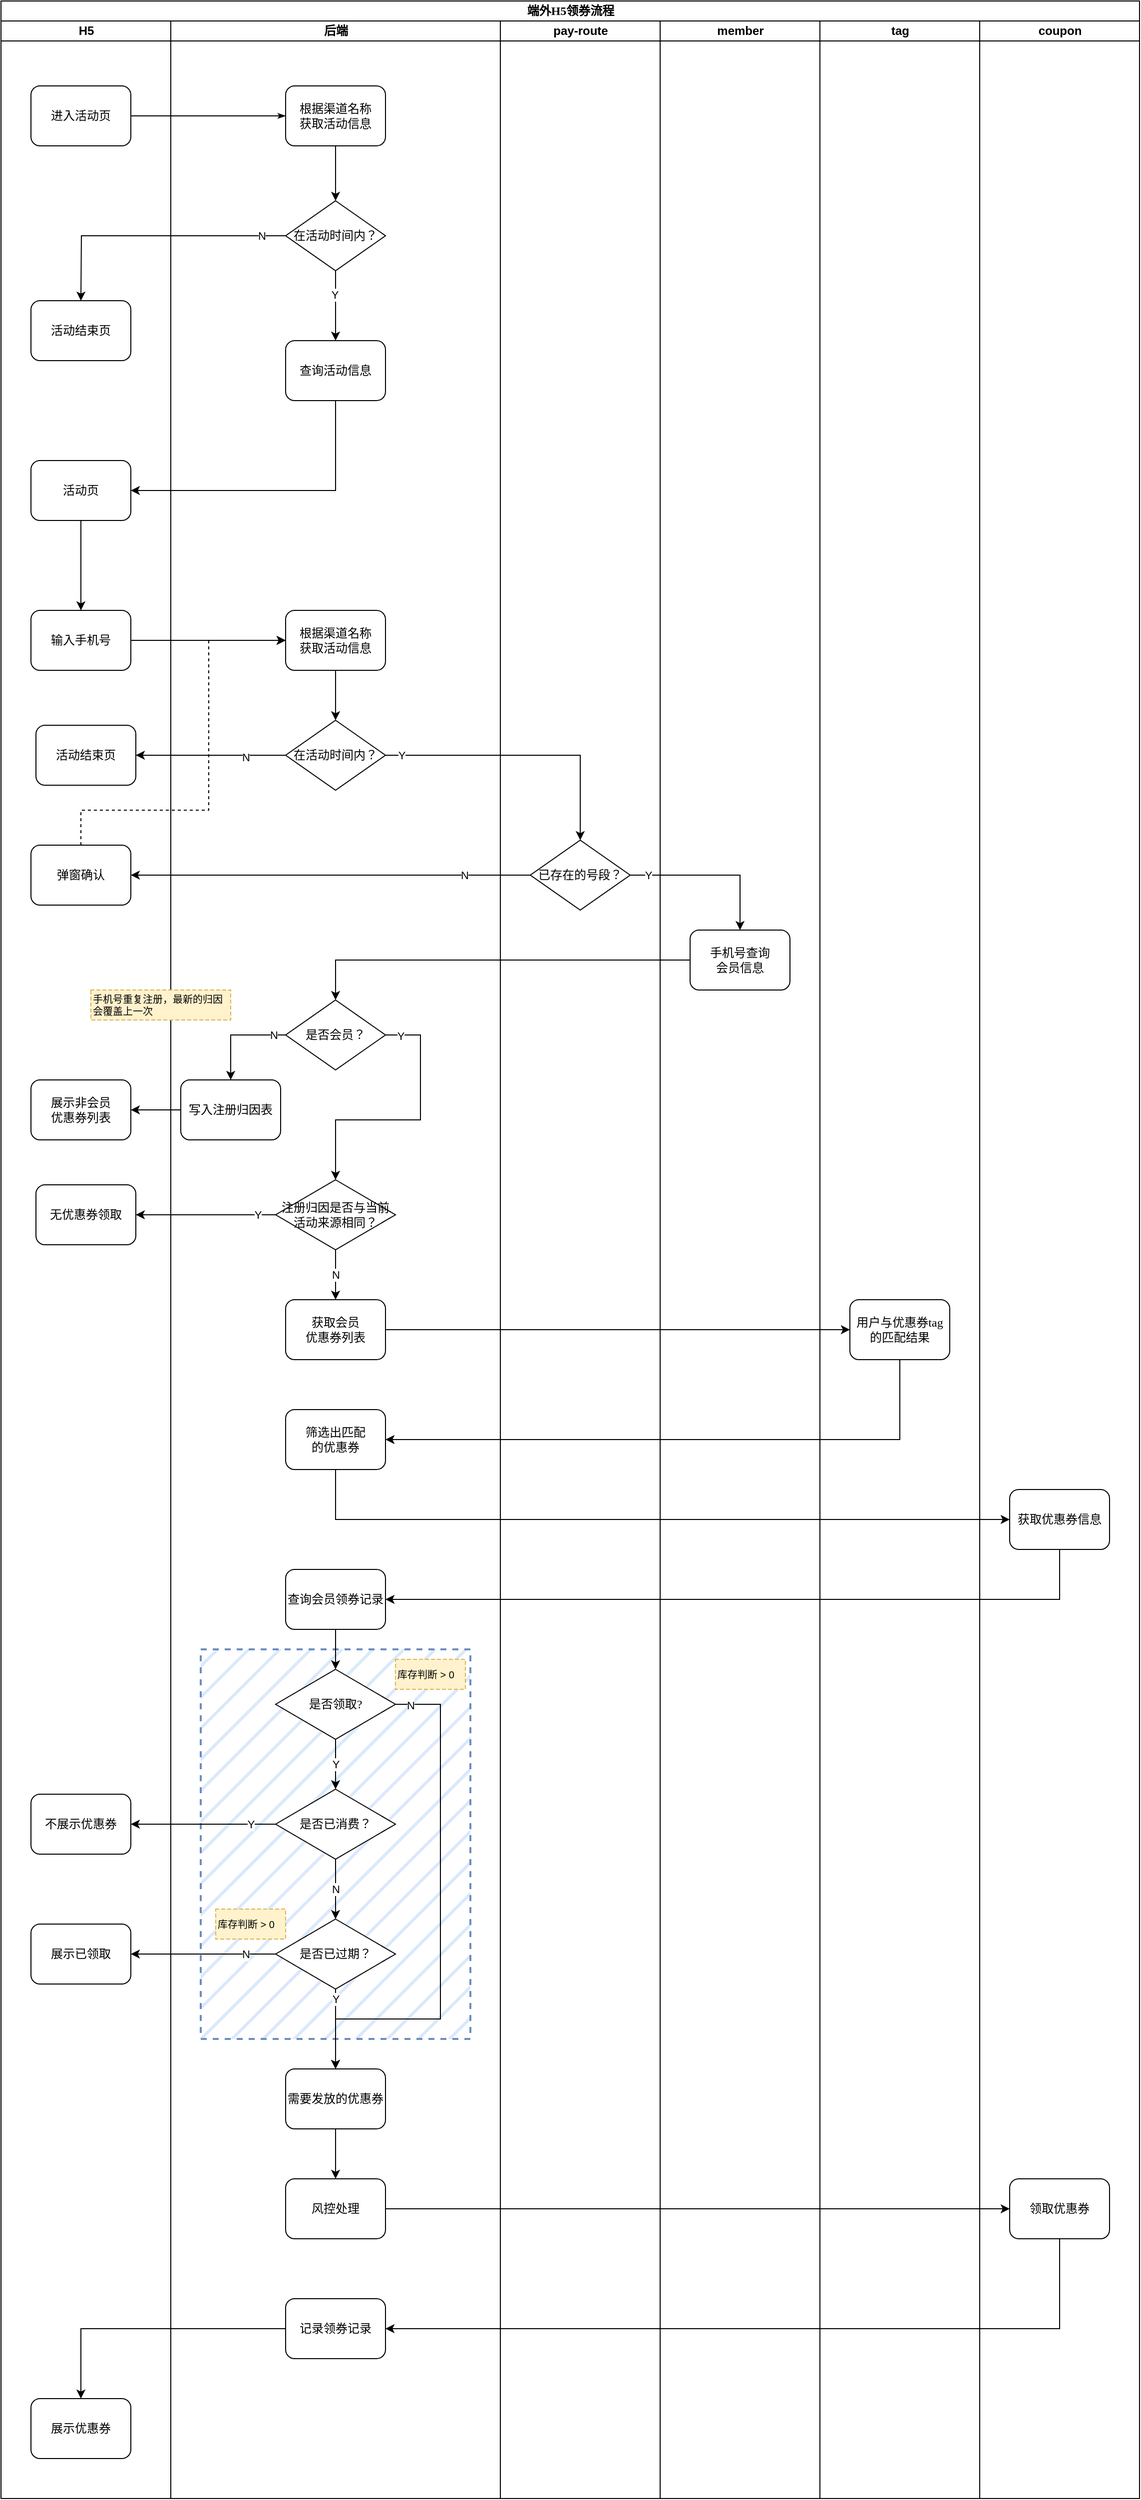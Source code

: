 <mxfile version="21.3.5" type="github">
  <diagram name="Page-1" id="74e2e168-ea6b-b213-b513-2b3c1d86103e">
    <mxGraphModel dx="1434" dy="789" grid="1" gridSize="10" guides="1" tooltips="1" connect="1" arrows="1" fold="1" page="1" pageScale="1" pageWidth="160000" pageHeight="160000" background="none" math="0" shadow="0">
      <root>
        <mxCell id="0" />
        <mxCell id="1" parent="0" />
        <mxCell id="77e6c97f196da883-1" value="端外H5领券流程" style="swimlane;html=1;childLayout=stackLayout;startSize=20;rounded=0;shadow=0;labelBackgroundColor=none;strokeWidth=1;fontFamily=Verdana;fontSize=12;align=center;" parent="1" vertex="1">
          <mxGeometry x="50" y="20" width="1140" height="2500" as="geometry" />
        </mxCell>
        <mxCell id="77e6c97f196da883-2" value="H5" style="swimlane;html=1;startSize=20;" parent="77e6c97f196da883-1" vertex="1">
          <mxGeometry y="20" width="170" height="2480" as="geometry" />
        </mxCell>
        <mxCell id="9SKa9nKK3dsIrpfNm831-12" value="进入活动页" style="rounded=1;whiteSpace=wrap;html=1;shadow=0;labelBackgroundColor=none;strokeWidth=1;fontFamily=Verdana;fontSize=12;align=center;" vertex="1" parent="77e6c97f196da883-2">
          <mxGeometry x="30" y="65" width="100" height="60" as="geometry" />
        </mxCell>
        <mxCell id="9SKa9nKK3dsIrpfNm831-13" value="活动结束页" style="rounded=1;whiteSpace=wrap;html=1;shadow=0;labelBackgroundColor=none;strokeWidth=1;fontFamily=Verdana;fontSize=12;align=center;" vertex="1" parent="77e6c97f196da883-2">
          <mxGeometry x="30" y="280" width="100" height="60" as="geometry" />
        </mxCell>
        <mxCell id="9SKa9nKK3dsIrpfNm831-17" value="输入手机号" style="rounded=1;whiteSpace=wrap;html=1;shadow=0;labelBackgroundColor=none;strokeWidth=1;fontFamily=Verdana;fontSize=12;align=center;" vertex="1" parent="77e6c97f196da883-2">
          <mxGeometry x="30" y="590" width="100" height="60" as="geometry" />
        </mxCell>
        <mxCell id="9SKa9nKK3dsIrpfNm831-30" value="弹窗确认" style="rounded=1;whiteSpace=wrap;html=1;shadow=0;labelBackgroundColor=none;strokeWidth=1;fontFamily=Verdana;fontSize=12;align=center;" vertex="1" parent="77e6c97f196da883-2">
          <mxGeometry x="30" y="825" width="100" height="60" as="geometry" />
        </mxCell>
        <mxCell id="9SKa9nKK3dsIrpfNm831-52" value="展示非会员&lt;br&gt;优惠券列表" style="rounded=1;whiteSpace=wrap;html=1;shadow=0;labelBackgroundColor=none;strokeWidth=1;fontFamily=Verdana;fontSize=12;align=center;" vertex="1" parent="77e6c97f196da883-2">
          <mxGeometry x="30" y="1060" width="100" height="60" as="geometry" />
        </mxCell>
        <mxCell id="9SKa9nKK3dsIrpfNm831-63" value="无优惠券领取" style="rounded=1;whiteSpace=wrap;html=1;shadow=0;labelBackgroundColor=none;strokeWidth=1;fontFamily=Verdana;fontSize=12;align=center;" vertex="1" parent="77e6c97f196da883-2">
          <mxGeometry x="35" y="1165" width="100" height="60" as="geometry" />
        </mxCell>
        <mxCell id="9SKa9nKK3dsIrpfNm831-161" value="不展示优惠券" style="rounded=1;whiteSpace=wrap;html=1;shadow=0;labelBackgroundColor=none;strokeWidth=1;fontFamily=Verdana;fontSize=12;align=center;" vertex="1" parent="77e6c97f196da883-2">
          <mxGeometry x="30" y="1775" width="100" height="60" as="geometry" />
        </mxCell>
        <mxCell id="9SKa9nKK3dsIrpfNm831-165" value="活动结束页" style="rounded=1;whiteSpace=wrap;html=1;shadow=0;labelBackgroundColor=none;strokeWidth=1;fontFamily=Verdana;fontSize=12;align=center;" vertex="1" parent="77e6c97f196da883-2">
          <mxGeometry x="35" y="705" width="100" height="60" as="geometry" />
        </mxCell>
        <mxCell id="9SKa9nKK3dsIrpfNm831-187" value="展示优惠券" style="rounded=1;whiteSpace=wrap;html=1;shadow=0;labelBackgroundColor=none;strokeWidth=1;fontFamily=Verdana;fontSize=12;align=center;" vertex="1" parent="77e6c97f196da883-2">
          <mxGeometry x="30" y="2380" width="100" height="60" as="geometry" />
        </mxCell>
        <mxCell id="9SKa9nKK3dsIrpfNm831-14" value="活动页" style="rounded=1;whiteSpace=wrap;html=1;shadow=0;labelBackgroundColor=none;strokeWidth=1;fontFamily=Verdana;fontSize=12;align=center;" vertex="1" parent="77e6c97f196da883-2">
          <mxGeometry x="30" y="440" width="100" height="60" as="geometry" />
        </mxCell>
        <mxCell id="9SKa9nKK3dsIrpfNm831-29" value="" style="edgeStyle=orthogonalEdgeStyle;rounded=0;orthogonalLoop=1;jettySize=auto;html=1;" edge="1" parent="77e6c97f196da883-2" source="9SKa9nKK3dsIrpfNm831-14" target="9SKa9nKK3dsIrpfNm831-17">
          <mxGeometry relative="1" as="geometry" />
        </mxCell>
        <mxCell id="9SKa9nKK3dsIrpfNm831-195" value="展示已领取" style="rounded=1;whiteSpace=wrap;html=1;shadow=0;labelBackgroundColor=none;strokeWidth=1;fontFamily=Verdana;fontSize=12;align=center;" vertex="1" parent="77e6c97f196da883-2">
          <mxGeometry x="30" y="1905" width="100" height="60" as="geometry" />
        </mxCell>
        <mxCell id="77e6c97f196da883-26" style="edgeStyle=orthogonalEdgeStyle;rounded=1;html=1;labelBackgroundColor=none;startArrow=none;startFill=0;startSize=5;endArrow=classicThin;endFill=1;endSize=5;jettySize=auto;orthogonalLoop=1;strokeWidth=1;fontFamily=Verdana;fontSize=8;exitX=1;exitY=0.5;exitDx=0;exitDy=0;" parent="77e6c97f196da883-1" source="9SKa9nKK3dsIrpfNm831-12" target="77e6c97f196da883-11" edge="1">
          <mxGeometry relative="1" as="geometry">
            <mxPoint x="120" y="115" as="sourcePoint" />
          </mxGeometry>
        </mxCell>
        <mxCell id="77e6c97f196da883-3" value="后端" style="swimlane;html=1;startSize=20;" parent="77e6c97f196da883-1" vertex="1">
          <mxGeometry x="170" y="20" width="330" height="2480" as="geometry" />
        </mxCell>
        <mxCell id="9SKa9nKK3dsIrpfNm831-163" value="" style="rounded=0;whiteSpace=wrap;html=1;dashed=1;fillStyle=hatch;arcSize=100;fillColor=#dae8fc;strokeColor=#6c8ebf;strokeWidth=2;" vertex="1" parent="77e6c97f196da883-3">
          <mxGeometry x="30" y="1630" width="270" height="390" as="geometry" />
        </mxCell>
        <mxCell id="9SKa9nKK3dsIrpfNm831-3" value="" style="edgeStyle=orthogonalEdgeStyle;rounded=0;orthogonalLoop=1;jettySize=auto;html=1;" edge="1" parent="77e6c97f196da883-3" source="77e6c97f196da883-11" target="9SKa9nKK3dsIrpfNm831-2">
          <mxGeometry relative="1" as="geometry" />
        </mxCell>
        <mxCell id="77e6c97f196da883-11" value="根据渠道名称&lt;br&gt;获取活动信息" style="rounded=1;whiteSpace=wrap;html=1;shadow=0;labelBackgroundColor=none;strokeWidth=1;fontFamily=Verdana;fontSize=12;align=center;" parent="77e6c97f196da883-3" vertex="1">
          <mxGeometry x="115" y="65" width="100" height="60" as="geometry" />
        </mxCell>
        <mxCell id="9SKa9nKK3dsIrpfNm831-2" value="在活动时间内？" style="rhombus;whiteSpace=wrap;html=1;rounded=0;shadow=0;labelBackgroundColor=none;strokeWidth=1;fontFamily=Verdana;fontSize=12;align=center;" vertex="1" parent="77e6c97f196da883-3">
          <mxGeometry x="115" y="180" width="100" height="70" as="geometry" />
        </mxCell>
        <mxCell id="9SKa9nKK3dsIrpfNm831-26" value="" style="edgeStyle=orthogonalEdgeStyle;rounded=0;orthogonalLoop=1;jettySize=auto;html=1;" edge="1" parent="77e6c97f196da883-3" source="9SKa9nKK3dsIrpfNm831-18" target="9SKa9nKK3dsIrpfNm831-19">
          <mxGeometry relative="1" as="geometry" />
        </mxCell>
        <mxCell id="9SKa9nKK3dsIrpfNm831-18" value="根据渠道名称&lt;br&gt;获取活动信息" style="rounded=1;whiteSpace=wrap;html=1;shadow=0;labelBackgroundColor=none;strokeWidth=1;fontFamily=Verdana;fontSize=12;align=center;" vertex="1" parent="77e6c97f196da883-3">
          <mxGeometry x="115" y="590" width="100" height="60" as="geometry" />
        </mxCell>
        <mxCell id="9SKa9nKK3dsIrpfNm831-19" value="在活动时间内？" style="rhombus;whiteSpace=wrap;html=1;rounded=0;shadow=0;labelBackgroundColor=none;strokeWidth=1;fontFamily=Verdana;fontSize=12;align=center;" vertex="1" parent="77e6c97f196da883-3">
          <mxGeometry x="115" y="700" width="100" height="70" as="geometry" />
        </mxCell>
        <mxCell id="9SKa9nKK3dsIrpfNm831-8" value="查询活动信息" style="rounded=1;whiteSpace=wrap;html=1;shadow=0;labelBackgroundColor=none;strokeWidth=1;fontFamily=Verdana;fontSize=12;align=center;" vertex="1" parent="77e6c97f196da883-3">
          <mxGeometry x="115" y="320" width="100" height="60" as="geometry" />
        </mxCell>
        <mxCell id="9SKa9nKK3dsIrpfNm831-16" style="edgeStyle=orthogonalEdgeStyle;rounded=0;orthogonalLoop=1;jettySize=auto;html=1;" edge="1" parent="77e6c97f196da883-3" source="9SKa9nKK3dsIrpfNm831-2" target="9SKa9nKK3dsIrpfNm831-8">
          <mxGeometry relative="1" as="geometry" />
        </mxCell>
        <mxCell id="9SKa9nKK3dsIrpfNm831-169" value="Y" style="edgeLabel;html=1;align=center;verticalAlign=middle;resizable=0;points=[];" vertex="1" connectable="0" parent="9SKa9nKK3dsIrpfNm831-16">
          <mxGeometry x="-0.314" y="-1" relative="1" as="geometry">
            <mxPoint as="offset" />
          </mxGeometry>
        </mxCell>
        <mxCell id="9SKa9nKK3dsIrpfNm831-51" style="edgeStyle=orthogonalEdgeStyle;rounded=0;orthogonalLoop=1;jettySize=auto;html=1;exitX=0;exitY=0.5;exitDx=0;exitDy=0;" edge="1" parent="77e6c97f196da883-3" source="9SKa9nKK3dsIrpfNm831-48" target="9SKa9nKK3dsIrpfNm831-50">
          <mxGeometry relative="1" as="geometry" />
        </mxCell>
        <mxCell id="9SKa9nKK3dsIrpfNm831-54" value="N" style="edgeLabel;html=1;align=center;verticalAlign=middle;resizable=0;points=[];" vertex="1" connectable="0" parent="9SKa9nKK3dsIrpfNm831-51">
          <mxGeometry x="-0.751" relative="1" as="geometry">
            <mxPoint as="offset" />
          </mxGeometry>
        </mxCell>
        <mxCell id="9SKa9nKK3dsIrpfNm831-61" style="edgeStyle=orthogonalEdgeStyle;rounded=0;orthogonalLoop=1;jettySize=auto;html=1;exitX=1;exitY=0.5;exitDx=0;exitDy=0;" edge="1" parent="77e6c97f196da883-3" source="9SKa9nKK3dsIrpfNm831-48" target="9SKa9nKK3dsIrpfNm831-60">
          <mxGeometry relative="1" as="geometry">
            <Array as="points">
              <mxPoint x="250" y="1015" />
              <mxPoint x="250" y="1100" />
              <mxPoint x="165" y="1100" />
            </Array>
          </mxGeometry>
        </mxCell>
        <mxCell id="9SKa9nKK3dsIrpfNm831-72" value="Y" style="edgeLabel;html=1;align=center;verticalAlign=middle;resizable=0;points=[];" vertex="1" connectable="0" parent="9SKa9nKK3dsIrpfNm831-61">
          <mxGeometry x="-0.89" y="-1" relative="1" as="geometry">
            <mxPoint as="offset" />
          </mxGeometry>
        </mxCell>
        <mxCell id="9SKa9nKK3dsIrpfNm831-48" value="是否会员？" style="rhombus;whiteSpace=wrap;html=1;rounded=0;shadow=0;labelBackgroundColor=none;strokeWidth=1;fontFamily=Verdana;fontSize=12;align=center;" vertex="1" parent="77e6c97f196da883-3">
          <mxGeometry x="115" y="980" width="100" height="70" as="geometry" />
        </mxCell>
        <mxCell id="9SKa9nKK3dsIrpfNm831-50" value="写入注册归因表" style="rounded=1;whiteSpace=wrap;html=1;shadow=0;labelBackgroundColor=none;strokeWidth=1;fontFamily=Verdana;fontSize=12;align=center;" vertex="1" parent="77e6c97f196da883-3">
          <mxGeometry x="10" y="1060" width="100" height="60" as="geometry" />
        </mxCell>
        <mxCell id="9SKa9nKK3dsIrpfNm831-58" value="手机号重复注册，最新的归因&lt;br style=&quot;font-size: 10px;&quot;&gt;会覆盖上一次" style="shape=partialRectangle;html=1;top=1;align=left;dashed=1;fontSize=10;fillColor=#fff2cc;strokeColor=#d6b656;" vertex="1" parent="77e6c97f196da883-3">
          <mxGeometry x="-80" y="970" width="140" height="30" as="geometry" />
        </mxCell>
        <mxCell id="9SKa9nKK3dsIrpfNm831-67" value="N" style="edgeStyle=orthogonalEdgeStyle;rounded=0;orthogonalLoop=1;jettySize=auto;html=1;" edge="1" parent="77e6c97f196da883-3" source="9SKa9nKK3dsIrpfNm831-60" target="9SKa9nKK3dsIrpfNm831-66">
          <mxGeometry relative="1" as="geometry" />
        </mxCell>
        <mxCell id="9SKa9nKK3dsIrpfNm831-60" value="注册归因是否与当前活动来源相同？" style="rhombus;whiteSpace=wrap;html=1;rounded=0;shadow=0;labelBackgroundColor=none;strokeWidth=1;fontFamily=Verdana;fontSize=12;align=center;" vertex="1" parent="77e6c97f196da883-3">
          <mxGeometry x="105" y="1160" width="120" height="70" as="geometry" />
        </mxCell>
        <mxCell id="9SKa9nKK3dsIrpfNm831-66" value="获取会员&lt;br&gt;优惠券列表" style="rounded=1;whiteSpace=wrap;html=1;shadow=0;labelBackgroundColor=none;strokeWidth=1;fontFamily=Verdana;fontSize=12;align=center;" vertex="1" parent="77e6c97f196da883-3">
          <mxGeometry x="115" y="1280" width="100" height="60" as="geometry" />
        </mxCell>
        <mxCell id="9SKa9nKK3dsIrpfNm831-71" value="筛选出匹配&lt;br&gt;的优惠券" style="rounded=1;whiteSpace=wrap;html=1;shadow=0;labelBackgroundColor=none;strokeWidth=1;fontFamily=Verdana;fontSize=12;align=center;" vertex="1" parent="77e6c97f196da883-3">
          <mxGeometry x="115" y="1390" width="100" height="60" as="geometry" />
        </mxCell>
        <mxCell id="9SKa9nKK3dsIrpfNm831-134" value="查询会员领券记录" style="rounded=1;whiteSpace=wrap;html=1;shadow=0;labelBackgroundColor=none;strokeWidth=1;fontFamily=Verdana;fontSize=12;align=center;" vertex="1" parent="77e6c97f196da883-3">
          <mxGeometry x="115" y="1550" width="100" height="60" as="geometry" />
        </mxCell>
        <mxCell id="9SKa9nKK3dsIrpfNm831-140" value="" style="edgeStyle=orthogonalEdgeStyle;rounded=0;orthogonalLoop=1;jettySize=auto;html=1;" edge="1" parent="77e6c97f196da883-3" source="9SKa9nKK3dsIrpfNm831-134" target="9SKa9nKK3dsIrpfNm831-138">
          <mxGeometry relative="1" as="geometry">
            <mxPoint x="165" y="1740" as="sourcePoint" />
          </mxGeometry>
        </mxCell>
        <mxCell id="9SKa9nKK3dsIrpfNm831-147" value="Y" style="edgeStyle=orthogonalEdgeStyle;rounded=0;orthogonalLoop=1;jettySize=auto;html=1;" edge="1" parent="77e6c97f196da883-3" source="9SKa9nKK3dsIrpfNm831-138" target="9SKa9nKK3dsIrpfNm831-146">
          <mxGeometry relative="1" as="geometry" />
        </mxCell>
        <mxCell id="9SKa9nKK3dsIrpfNm831-138" value="是否领取?" style="rhombus;whiteSpace=wrap;html=1;rounded=0;shadow=0;labelBackgroundColor=none;strokeWidth=1;fontFamily=Verdana;fontSize=12;align=center;" vertex="1" parent="77e6c97f196da883-3">
          <mxGeometry x="105" y="1650" width="120" height="70" as="geometry" />
        </mxCell>
        <mxCell id="9SKa9nKK3dsIrpfNm831-153" value="N" style="edgeStyle=orthogonalEdgeStyle;rounded=0;orthogonalLoop=1;jettySize=auto;html=1;" edge="1" parent="77e6c97f196da883-3" source="9SKa9nKK3dsIrpfNm831-146" target="9SKa9nKK3dsIrpfNm831-152">
          <mxGeometry relative="1" as="geometry" />
        </mxCell>
        <mxCell id="9SKa9nKK3dsIrpfNm831-146" value="是否已消费？" style="rhombus;whiteSpace=wrap;html=1;rounded=0;shadow=0;labelBackgroundColor=none;strokeWidth=1;fontFamily=Verdana;fontSize=12;align=center;" vertex="1" parent="77e6c97f196da883-3">
          <mxGeometry x="105" y="1770" width="120" height="70" as="geometry" />
        </mxCell>
        <mxCell id="9SKa9nKK3dsIrpfNm831-152" value="是否已过期？" style="rhombus;whiteSpace=wrap;html=1;rounded=0;shadow=0;labelBackgroundColor=none;strokeWidth=1;fontFamily=Verdana;fontSize=12;align=center;" vertex="1" parent="77e6c97f196da883-3">
          <mxGeometry x="105" y="1900" width="120" height="70" as="geometry" />
        </mxCell>
        <mxCell id="9SKa9nKK3dsIrpfNm831-182" value="" style="edgeStyle=orthogonalEdgeStyle;rounded=0;orthogonalLoop=1;jettySize=auto;html=1;" edge="1" parent="77e6c97f196da883-3" source="9SKa9nKK3dsIrpfNm831-148" target="9SKa9nKK3dsIrpfNm831-181">
          <mxGeometry relative="1" as="geometry" />
        </mxCell>
        <mxCell id="9SKa9nKK3dsIrpfNm831-148" value="需要发放的优惠券" style="rounded=1;whiteSpace=wrap;html=1;shadow=0;labelBackgroundColor=none;strokeWidth=1;fontFamily=Verdana;fontSize=12;align=center;" vertex="1" parent="77e6c97f196da883-3">
          <mxGeometry x="115" y="2050" width="100" height="60" as="geometry" />
        </mxCell>
        <mxCell id="9SKa9nKK3dsIrpfNm831-142" style="edgeStyle=orthogonalEdgeStyle;rounded=0;orthogonalLoop=1;jettySize=auto;html=1;entryX=0.5;entryY=0;entryDx=0;entryDy=0;" edge="1" parent="77e6c97f196da883-3" source="9SKa9nKK3dsIrpfNm831-138" target="9SKa9nKK3dsIrpfNm831-148">
          <mxGeometry relative="1" as="geometry">
            <mxPoint x="165" y="2200" as="targetPoint" />
            <Array as="points">
              <mxPoint x="270" y="1685" />
              <mxPoint x="270" y="2000" />
              <mxPoint x="165" y="2000" />
            </Array>
          </mxGeometry>
        </mxCell>
        <mxCell id="9SKa9nKK3dsIrpfNm831-145" value="N" style="edgeLabel;html=1;align=center;verticalAlign=middle;resizable=0;points=[];" vertex="1" connectable="0" parent="9SKa9nKK3dsIrpfNm831-142">
          <mxGeometry x="-0.614" y="3" relative="1" as="geometry">
            <mxPoint x="-33" y="-54" as="offset" />
          </mxGeometry>
        </mxCell>
        <mxCell id="9SKa9nKK3dsIrpfNm831-178" style="edgeStyle=orthogonalEdgeStyle;rounded=0;orthogonalLoop=1;jettySize=auto;html=1;" edge="1" parent="77e6c97f196da883-3" source="9SKa9nKK3dsIrpfNm831-152" target="9SKa9nKK3dsIrpfNm831-148">
          <mxGeometry relative="1" as="geometry" />
        </mxCell>
        <mxCell id="9SKa9nKK3dsIrpfNm831-179" value="Y" style="edgeLabel;html=1;align=center;verticalAlign=middle;resizable=0;points=[];" vertex="1" connectable="0" parent="9SKa9nKK3dsIrpfNm831-178">
          <mxGeometry x="-0.773" y="2" relative="1" as="geometry">
            <mxPoint x="-2" y="1" as="offset" />
          </mxGeometry>
        </mxCell>
        <mxCell id="9SKa9nKK3dsIrpfNm831-181" value="风控处理" style="rounded=1;whiteSpace=wrap;html=1;shadow=0;labelBackgroundColor=none;strokeWidth=1;fontFamily=Verdana;fontSize=12;align=center;" vertex="1" parent="77e6c97f196da883-3">
          <mxGeometry x="115" y="2160" width="100" height="60" as="geometry" />
        </mxCell>
        <mxCell id="9SKa9nKK3dsIrpfNm831-185" value="记录领券记录" style="rounded=1;whiteSpace=wrap;html=1;shadow=0;labelBackgroundColor=none;strokeWidth=1;fontFamily=Verdana;fontSize=12;align=center;" vertex="1" parent="77e6c97f196da883-3">
          <mxGeometry x="115" y="2280" width="100" height="60" as="geometry" />
        </mxCell>
        <mxCell id="9SKa9nKK3dsIrpfNm831-144" value="库存判断 &amp;gt; 0" style="shape=partialRectangle;html=1;top=1;align=left;dashed=1;fontSize=10;fillColor=#fff2cc;strokeColor=#d6b656;" vertex="1" parent="77e6c97f196da883-3">
          <mxGeometry x="225" y="1640" width="70" height="30" as="geometry" />
        </mxCell>
        <mxCell id="9SKa9nKK3dsIrpfNm831-159" value="库存判断 &amp;gt; 0" style="shape=partialRectangle;html=1;top=1;align=left;dashed=1;fontSize=10;fillColor=#fff2cc;strokeColor=#d6b656;" vertex="1" parent="77e6c97f196da883-3">
          <mxGeometry x="45" y="1890" width="70" height="30" as="geometry" />
        </mxCell>
        <mxCell id="77e6c97f196da883-4" value="pay-route" style="swimlane;html=1;startSize=20;" parent="77e6c97f196da883-1" vertex="1">
          <mxGeometry x="500" y="20" width="160" height="2480" as="geometry" />
        </mxCell>
        <mxCell id="9SKa9nKK3dsIrpfNm831-24" value="已存在的号段？" style="rhombus;whiteSpace=wrap;html=1;rounded=0;shadow=0;labelBackgroundColor=none;strokeWidth=1;fontFamily=Verdana;fontSize=12;align=center;" vertex="1" parent="77e6c97f196da883-4">
          <mxGeometry x="30" y="820" width="100" height="70" as="geometry" />
        </mxCell>
        <mxCell id="77e6c97f196da883-5" value="member" style="swimlane;html=1;startSize=20;" parent="77e6c97f196da883-1" vertex="1">
          <mxGeometry x="660" y="20" width="160" height="2480" as="geometry" />
        </mxCell>
        <mxCell id="9SKa9nKK3dsIrpfNm831-46" value="手机号查询&lt;br&gt;会员信息" style="rounded=1;whiteSpace=wrap;html=1;shadow=0;labelBackgroundColor=none;strokeWidth=1;fontFamily=Verdana;fontSize=12;align=center;" vertex="1" parent="77e6c97f196da883-5">
          <mxGeometry x="30" y="910" width="100" height="60" as="geometry" />
        </mxCell>
        <mxCell id="9SKa9nKK3dsIrpfNm831-5" style="edgeStyle=orthogonalEdgeStyle;rounded=0;orthogonalLoop=1;jettySize=auto;html=1;" edge="1" parent="77e6c97f196da883-1" source="9SKa9nKK3dsIrpfNm831-2">
          <mxGeometry relative="1" as="geometry">
            <mxPoint x="80" y="300" as="targetPoint" />
          </mxGeometry>
        </mxCell>
        <mxCell id="9SKa9nKK3dsIrpfNm831-9" value="N" style="edgeLabel;html=1;align=center;verticalAlign=middle;resizable=0;points=[];" vertex="1" connectable="0" parent="9SKa9nKK3dsIrpfNm831-5">
          <mxGeometry x="-0.877" y="-1" relative="1" as="geometry">
            <mxPoint x="-8" y="1" as="offset" />
          </mxGeometry>
        </mxCell>
        <mxCell id="9SKa9nKK3dsIrpfNm831-25" value="" style="edgeStyle=orthogonalEdgeStyle;rounded=0;orthogonalLoop=1;jettySize=auto;html=1;" edge="1" parent="77e6c97f196da883-1" source="9SKa9nKK3dsIrpfNm831-17" target="9SKa9nKK3dsIrpfNm831-18">
          <mxGeometry relative="1" as="geometry" />
        </mxCell>
        <mxCell id="9SKa9nKK3dsIrpfNm831-31" style="edgeStyle=orthogonalEdgeStyle;rounded=0;orthogonalLoop=1;jettySize=auto;html=1;entryX=1;entryY=0.5;entryDx=0;entryDy=0;" edge="1" parent="77e6c97f196da883-1" source="9SKa9nKK3dsIrpfNm831-24" target="9SKa9nKK3dsIrpfNm831-30">
          <mxGeometry relative="1" as="geometry" />
        </mxCell>
        <mxCell id="9SKa9nKK3dsIrpfNm831-32" value="N" style="edgeLabel;html=1;align=center;verticalAlign=middle;resizable=0;points=[];" vertex="1" connectable="0" parent="9SKa9nKK3dsIrpfNm831-31">
          <mxGeometry x="-0.482" y="3" relative="1" as="geometry">
            <mxPoint x="37" y="-3" as="offset" />
          </mxGeometry>
        </mxCell>
        <mxCell id="9SKa9nKK3dsIrpfNm831-47" style="edgeStyle=orthogonalEdgeStyle;rounded=0;orthogonalLoop=1;jettySize=auto;html=1;" edge="1" parent="77e6c97f196da883-1" source="9SKa9nKK3dsIrpfNm831-24" target="9SKa9nKK3dsIrpfNm831-46">
          <mxGeometry relative="1" as="geometry" />
        </mxCell>
        <mxCell id="9SKa9nKK3dsIrpfNm831-170" value="Y" style="edgeLabel;html=1;align=center;verticalAlign=middle;resizable=0;points=[];" vertex="1" connectable="0" parent="9SKa9nKK3dsIrpfNm831-47">
          <mxGeometry x="-0.784" relative="1" as="geometry">
            <mxPoint as="offset" />
          </mxGeometry>
        </mxCell>
        <mxCell id="9SKa9nKK3dsIrpfNm831-49" style="edgeStyle=orthogonalEdgeStyle;rounded=0;orthogonalLoop=1;jettySize=auto;html=1;entryX=0.5;entryY=0;entryDx=0;entryDy=0;" edge="1" parent="77e6c97f196da883-1" source="9SKa9nKK3dsIrpfNm831-46" target="9SKa9nKK3dsIrpfNm831-48">
          <mxGeometry relative="1" as="geometry" />
        </mxCell>
        <mxCell id="77e6c97f196da883-7" value="tag" style="swimlane;html=1;startSize=20;" parent="77e6c97f196da883-1" vertex="1">
          <mxGeometry x="820" y="20" width="160" height="2480" as="geometry" />
        </mxCell>
        <mxCell id="9SKa9nKK3dsIrpfNm831-70" value="用户与优惠券tag的匹配结果" style="rounded=1;whiteSpace=wrap;html=1;shadow=0;labelBackgroundColor=none;strokeWidth=1;fontFamily=Verdana;fontSize=12;align=center;" vertex="1" parent="77e6c97f196da883-7">
          <mxGeometry x="30" y="1280" width="100" height="60" as="geometry" />
        </mxCell>
        <mxCell id="9SKa9nKK3dsIrpfNm831-53" value="" style="edgeStyle=orthogonalEdgeStyle;rounded=0;orthogonalLoop=1;jettySize=auto;html=1;" edge="1" parent="77e6c97f196da883-1" source="9SKa9nKK3dsIrpfNm831-50" target="9SKa9nKK3dsIrpfNm831-52">
          <mxGeometry relative="1" as="geometry" />
        </mxCell>
        <mxCell id="9SKa9nKK3dsIrpfNm831-64" style="edgeStyle=orthogonalEdgeStyle;rounded=0;orthogonalLoop=1;jettySize=auto;html=1;entryX=1;entryY=0.5;entryDx=0;entryDy=0;" edge="1" parent="77e6c97f196da883-1" source="9SKa9nKK3dsIrpfNm831-60" target="9SKa9nKK3dsIrpfNm831-63">
          <mxGeometry relative="1" as="geometry" />
        </mxCell>
        <mxCell id="9SKa9nKK3dsIrpfNm831-65" value="Y" style="edgeLabel;html=1;align=center;verticalAlign=middle;resizable=0;points=[];" vertex="1" connectable="0" parent="9SKa9nKK3dsIrpfNm831-64">
          <mxGeometry x="-0.746" relative="1" as="geometry">
            <mxPoint as="offset" />
          </mxGeometry>
        </mxCell>
        <mxCell id="9SKa9nKK3dsIrpfNm831-69" value="" style="edgeStyle=orthogonalEdgeStyle;rounded=0;orthogonalLoop=1;jettySize=auto;html=1;" edge="1" parent="77e6c97f196da883-1" source="9SKa9nKK3dsIrpfNm831-66" target="9SKa9nKK3dsIrpfNm831-70">
          <mxGeometry relative="1" as="geometry">
            <mxPoint x="470" y="1580" as="targetPoint" />
          </mxGeometry>
        </mxCell>
        <mxCell id="9SKa9nKK3dsIrpfNm831-73" style="edgeStyle=orthogonalEdgeStyle;rounded=0;orthogonalLoop=1;jettySize=auto;html=1;entryX=1;entryY=0.5;entryDx=0;entryDy=0;" edge="1" parent="77e6c97f196da883-1" source="9SKa9nKK3dsIrpfNm831-70" target="9SKa9nKK3dsIrpfNm831-71">
          <mxGeometry relative="1" as="geometry">
            <Array as="points">
              <mxPoint x="900" y="1440" />
            </Array>
          </mxGeometry>
        </mxCell>
        <mxCell id="9SKa9nKK3dsIrpfNm831-74" value="coupon" style="swimlane;html=1;startSize=20;" vertex="1" parent="77e6c97f196da883-1">
          <mxGeometry x="980" y="20" width="160" height="2480" as="geometry" />
        </mxCell>
        <mxCell id="9SKa9nKK3dsIrpfNm831-75" value="获取优惠券信息" style="rounded=1;whiteSpace=wrap;html=1;shadow=0;labelBackgroundColor=none;strokeWidth=1;fontFamily=Verdana;fontSize=12;align=center;" vertex="1" parent="9SKa9nKK3dsIrpfNm831-74">
          <mxGeometry x="30" y="1470" width="100" height="60" as="geometry" />
        </mxCell>
        <mxCell id="9SKa9nKK3dsIrpfNm831-183" value="领取优惠券" style="rounded=1;whiteSpace=wrap;html=1;shadow=0;labelBackgroundColor=none;strokeWidth=1;fontFamily=Verdana;fontSize=12;align=center;" vertex="1" parent="9SKa9nKK3dsIrpfNm831-74">
          <mxGeometry x="30" y="2160" width="100" height="60" as="geometry" />
        </mxCell>
        <mxCell id="9SKa9nKK3dsIrpfNm831-77" style="edgeStyle=orthogonalEdgeStyle;rounded=0;orthogonalLoop=1;jettySize=auto;html=1;exitX=0.5;exitY=1;exitDx=0;exitDy=0;entryX=0;entryY=0.5;entryDx=0;entryDy=0;" edge="1" parent="77e6c97f196da883-1" source="9SKa9nKK3dsIrpfNm831-71" target="9SKa9nKK3dsIrpfNm831-75">
          <mxGeometry relative="1" as="geometry">
            <Array as="points">
              <mxPoint x="335" y="1520" />
            </Array>
          </mxGeometry>
        </mxCell>
        <mxCell id="9SKa9nKK3dsIrpfNm831-137" style="edgeStyle=orthogonalEdgeStyle;rounded=0;orthogonalLoop=1;jettySize=auto;html=1;entryX=1;entryY=0.5;entryDx=0;entryDy=0;exitX=0.5;exitY=1;exitDx=0;exitDy=0;" edge="1" parent="77e6c97f196da883-1" source="9SKa9nKK3dsIrpfNm831-75" target="9SKa9nKK3dsIrpfNm831-134">
          <mxGeometry relative="1" as="geometry" />
        </mxCell>
        <mxCell id="9SKa9nKK3dsIrpfNm831-166" style="edgeStyle=orthogonalEdgeStyle;rounded=0;orthogonalLoop=1;jettySize=auto;html=1;" edge="1" parent="77e6c97f196da883-1" source="9SKa9nKK3dsIrpfNm831-19" target="9SKa9nKK3dsIrpfNm831-165">
          <mxGeometry relative="1" as="geometry" />
        </mxCell>
        <mxCell id="9SKa9nKK3dsIrpfNm831-167" value="N" style="edgeLabel;html=1;align=center;verticalAlign=middle;resizable=0;points=[];" vertex="1" connectable="0" parent="9SKa9nKK3dsIrpfNm831-166">
          <mxGeometry x="-0.467" y="2" relative="1" as="geometry">
            <mxPoint as="offset" />
          </mxGeometry>
        </mxCell>
        <mxCell id="9SKa9nKK3dsIrpfNm831-171" style="edgeStyle=orthogonalEdgeStyle;rounded=0;orthogonalLoop=1;jettySize=auto;html=1;entryX=0;entryY=0.5;entryDx=0;entryDy=0;dashed=1;" edge="1" parent="77e6c97f196da883-1" source="9SKa9nKK3dsIrpfNm831-30" target="9SKa9nKK3dsIrpfNm831-18">
          <mxGeometry relative="1" as="geometry">
            <Array as="points">
              <mxPoint x="80" y="810" />
              <mxPoint x="208" y="810" />
              <mxPoint x="208" y="640" />
            </Array>
          </mxGeometry>
        </mxCell>
        <mxCell id="9SKa9nKK3dsIrpfNm831-175" style="edgeStyle=orthogonalEdgeStyle;rounded=0;orthogonalLoop=1;jettySize=auto;html=1;exitX=0;exitY=0.5;exitDx=0;exitDy=0;entryX=1;entryY=0.5;entryDx=0;entryDy=0;" edge="1" parent="77e6c97f196da883-1" source="9SKa9nKK3dsIrpfNm831-152" target="9SKa9nKK3dsIrpfNm831-195">
          <mxGeometry relative="1" as="geometry">
            <mxPoint x="150" y="1955" as="targetPoint" />
            <Array as="points" />
          </mxGeometry>
        </mxCell>
        <mxCell id="9SKa9nKK3dsIrpfNm831-176" value="N" style="edgeLabel;html=1;align=center;verticalAlign=middle;resizable=0;points=[];" vertex="1" connectable="0" parent="9SKa9nKK3dsIrpfNm831-175">
          <mxGeometry x="-0.879" y="1" relative="1" as="geometry">
            <mxPoint x="-21" y="-1" as="offset" />
          </mxGeometry>
        </mxCell>
        <mxCell id="9SKa9nKK3dsIrpfNm831-184" style="edgeStyle=orthogonalEdgeStyle;rounded=0;orthogonalLoop=1;jettySize=auto;html=1;" edge="1" parent="77e6c97f196da883-1" source="9SKa9nKK3dsIrpfNm831-181" target="9SKa9nKK3dsIrpfNm831-183">
          <mxGeometry relative="1" as="geometry" />
        </mxCell>
        <mxCell id="9SKa9nKK3dsIrpfNm831-186" style="edgeStyle=orthogonalEdgeStyle;rounded=0;orthogonalLoop=1;jettySize=auto;html=1;" edge="1" parent="77e6c97f196da883-1" source="9SKa9nKK3dsIrpfNm831-183" target="9SKa9nKK3dsIrpfNm831-185">
          <mxGeometry relative="1" as="geometry">
            <Array as="points">
              <mxPoint x="1060" y="2330" />
            </Array>
          </mxGeometry>
        </mxCell>
        <mxCell id="9SKa9nKK3dsIrpfNm831-188" style="edgeStyle=orthogonalEdgeStyle;rounded=0;orthogonalLoop=1;jettySize=auto;html=1;" edge="1" parent="77e6c97f196da883-1" source="9SKa9nKK3dsIrpfNm831-185" target="9SKa9nKK3dsIrpfNm831-187">
          <mxGeometry relative="1" as="geometry" />
        </mxCell>
        <mxCell id="9SKa9nKK3dsIrpfNm831-164" style="edgeStyle=orthogonalEdgeStyle;rounded=0;orthogonalLoop=1;jettySize=auto;html=1;entryX=1;entryY=0.5;entryDx=0;entryDy=0;" edge="1" parent="77e6c97f196da883-1" source="9SKa9nKK3dsIrpfNm831-8" target="9SKa9nKK3dsIrpfNm831-14">
          <mxGeometry relative="1" as="geometry">
            <Array as="points">
              <mxPoint x="335" y="490" />
            </Array>
          </mxGeometry>
        </mxCell>
        <mxCell id="9SKa9nKK3dsIrpfNm831-27" value="" style="edgeStyle=orthogonalEdgeStyle;rounded=0;orthogonalLoop=1;jettySize=auto;html=1;" edge="1" parent="77e6c97f196da883-1" source="9SKa9nKK3dsIrpfNm831-19" target="9SKa9nKK3dsIrpfNm831-24">
          <mxGeometry relative="1" as="geometry">
            <mxPoint x="335" y="840" as="targetPoint" />
          </mxGeometry>
        </mxCell>
        <mxCell id="9SKa9nKK3dsIrpfNm831-168" value="Y" style="edgeLabel;html=1;align=center;verticalAlign=middle;resizable=0;points=[];" vertex="1" connectable="0" parent="9SKa9nKK3dsIrpfNm831-27">
          <mxGeometry x="-0.233" y="1" relative="1" as="geometry">
            <mxPoint x="-92" y="1" as="offset" />
          </mxGeometry>
        </mxCell>
        <mxCell id="9SKa9nKK3dsIrpfNm831-193" style="edgeStyle=orthogonalEdgeStyle;rounded=0;orthogonalLoop=1;jettySize=auto;html=1;entryX=1;entryY=0.5;entryDx=0;entryDy=0;" edge="1" parent="77e6c97f196da883-1" source="9SKa9nKK3dsIrpfNm831-146" target="9SKa9nKK3dsIrpfNm831-161">
          <mxGeometry relative="1" as="geometry" />
        </mxCell>
        <mxCell id="9SKa9nKK3dsIrpfNm831-194" value="Y" style="edgeLabel;html=1;align=center;verticalAlign=middle;resizable=0;points=[];" vertex="1" connectable="0" parent="9SKa9nKK3dsIrpfNm831-193">
          <mxGeometry x="-0.844" y="-1" relative="1" as="geometry">
            <mxPoint x="-14" y="1" as="offset" />
          </mxGeometry>
        </mxCell>
      </root>
    </mxGraphModel>
  </diagram>
</mxfile>
